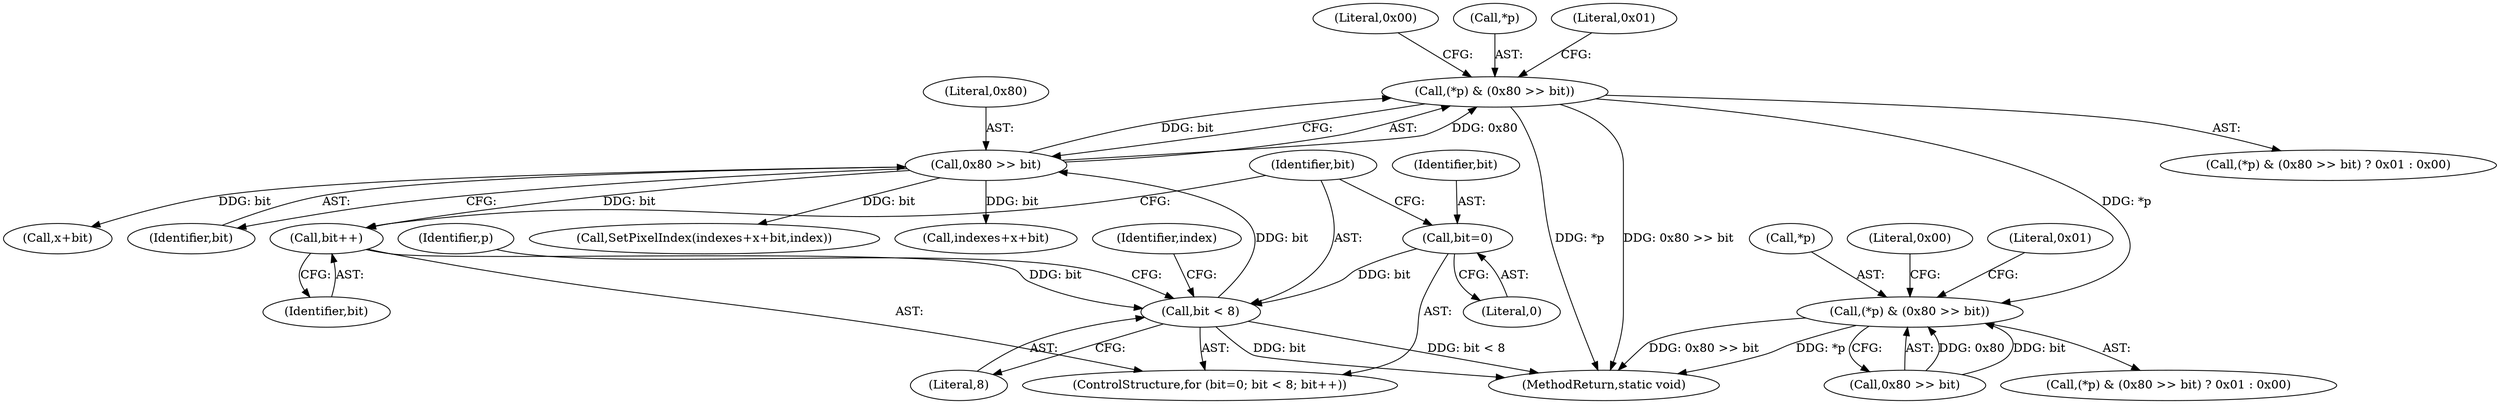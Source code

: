 digraph "0_ImageMagick_d9b2209a69ee90d8df81fb124eb66f593eb9f599@pointer" {
"1000180" [label="(Call,(*p) & (0x80 >> bit))"];
"1000183" [label="(Call,0x80 >> bit)"];
"1000171" [label="(Call,bit < 8)"];
"1000168" [label="(Call,bit=0)"];
"1000174" [label="(Call,bit++)"];
"1000236" [label="(Call,(*p) & (0x80 >> bit))"];
"1000168" [label="(Call,bit=0)"];
"1000189" [label="(Call,indexes+x+bit)"];
"1000185" [label="(Identifier,bit)"];
"1000175" [label="(Identifier,bit)"];
"1000236" [label="(Call,(*p) & (0x80 >> bit))"];
"1000169" [label="(Identifier,bit)"];
"1000179" [label="(Call,(*p) & (0x80 >> bit) ? 0x01 : 0x00)"];
"1000174" [label="(Call,bit++)"];
"1000171" [label="(Call,bit < 8)"];
"1000170" [label="(Literal,0)"];
"1000237" [label="(Call,*p)"];
"1000803" [label="(MethodReturn,static void)"];
"1000239" [label="(Call,0x80 >> bit)"];
"1000187" [label="(Literal,0x00)"];
"1000178" [label="(Identifier,index)"];
"1000235" [label="(Call,(*p) & (0x80 >> bit) ? 0x01 : 0x00)"];
"1000181" [label="(Call,*p)"];
"1000180" [label="(Call,(*p) & (0x80 >> bit))"];
"1000186" [label="(Literal,0x01)"];
"1000243" [label="(Literal,0x00)"];
"1000242" [label="(Literal,0x01)"];
"1000173" [label="(Literal,8)"];
"1000207" [label="(Identifier,p)"];
"1000184" [label="(Literal,0x80)"];
"1000191" [label="(Call,x+bit)"];
"1000183" [label="(Call,0x80 >> bit)"];
"1000167" [label="(ControlStructure,for (bit=0; bit < 8; bit++))"];
"1000188" [label="(Call,SetPixelIndex(indexes+x+bit,index))"];
"1000172" [label="(Identifier,bit)"];
"1000180" -> "1000179"  [label="AST: "];
"1000180" -> "1000183"  [label="CFG: "];
"1000181" -> "1000180"  [label="AST: "];
"1000183" -> "1000180"  [label="AST: "];
"1000186" -> "1000180"  [label="CFG: "];
"1000187" -> "1000180"  [label="CFG: "];
"1000180" -> "1000803"  [label="DDG: *p"];
"1000180" -> "1000803"  [label="DDG: 0x80 >> bit"];
"1000183" -> "1000180"  [label="DDG: 0x80"];
"1000183" -> "1000180"  [label="DDG: bit"];
"1000180" -> "1000236"  [label="DDG: *p"];
"1000183" -> "1000185"  [label="CFG: "];
"1000184" -> "1000183"  [label="AST: "];
"1000185" -> "1000183"  [label="AST: "];
"1000183" -> "1000174"  [label="DDG: bit"];
"1000171" -> "1000183"  [label="DDG: bit"];
"1000183" -> "1000188"  [label="DDG: bit"];
"1000183" -> "1000189"  [label="DDG: bit"];
"1000183" -> "1000191"  [label="DDG: bit"];
"1000171" -> "1000167"  [label="AST: "];
"1000171" -> "1000173"  [label="CFG: "];
"1000172" -> "1000171"  [label="AST: "];
"1000173" -> "1000171"  [label="AST: "];
"1000178" -> "1000171"  [label="CFG: "];
"1000207" -> "1000171"  [label="CFG: "];
"1000171" -> "1000803"  [label="DDG: bit"];
"1000171" -> "1000803"  [label="DDG: bit < 8"];
"1000168" -> "1000171"  [label="DDG: bit"];
"1000174" -> "1000171"  [label="DDG: bit"];
"1000168" -> "1000167"  [label="AST: "];
"1000168" -> "1000170"  [label="CFG: "];
"1000169" -> "1000168"  [label="AST: "];
"1000170" -> "1000168"  [label="AST: "];
"1000172" -> "1000168"  [label="CFG: "];
"1000174" -> "1000167"  [label="AST: "];
"1000174" -> "1000175"  [label="CFG: "];
"1000175" -> "1000174"  [label="AST: "];
"1000172" -> "1000174"  [label="CFG: "];
"1000236" -> "1000235"  [label="AST: "];
"1000236" -> "1000239"  [label="CFG: "];
"1000237" -> "1000236"  [label="AST: "];
"1000239" -> "1000236"  [label="AST: "];
"1000242" -> "1000236"  [label="CFG: "];
"1000243" -> "1000236"  [label="CFG: "];
"1000236" -> "1000803"  [label="DDG: *p"];
"1000236" -> "1000803"  [label="DDG: 0x80 >> bit"];
"1000239" -> "1000236"  [label="DDG: 0x80"];
"1000239" -> "1000236"  [label="DDG: bit"];
}
